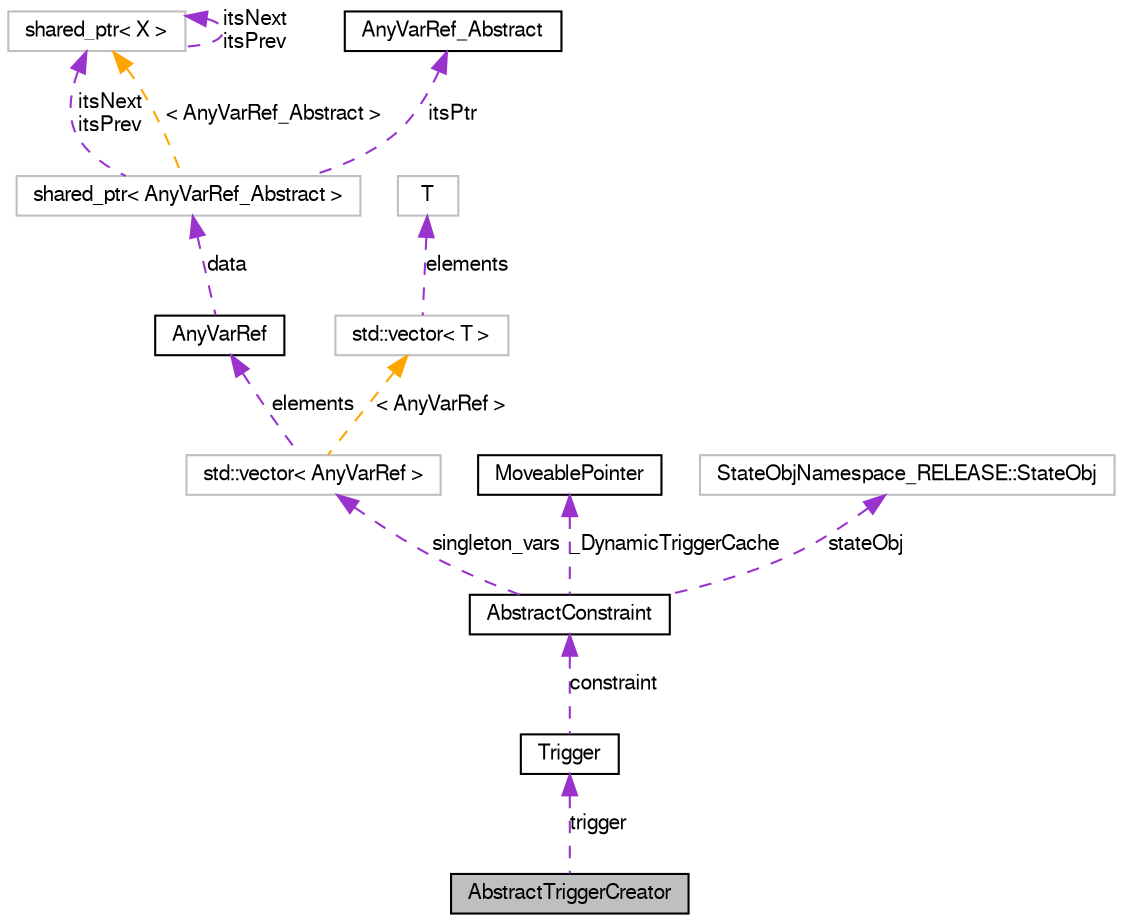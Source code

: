 digraph G
{
  edge [fontname="FreeSans",fontsize="10",labelfontname="FreeSans",labelfontsize="10"];
  node [fontname="FreeSans",fontsize="10",shape=record];
  Node1 [label="AbstractTriggerCreator",height=0.2,width=0.4,color="black", fillcolor="grey75", style="filled" fontcolor="black"];
  Node2 -> Node1 [dir=back,color="darkorchid3",fontsize="10",style="dashed",label="trigger",fontname="FreeSans"];
  Node2 [label="Trigger",height=0.2,width=0.4,color="black", fillcolor="white", style="filled",URL="$class_trigger.html",tooltip="The classes which are used to build the queue."];
  Node3 -> Node2 [dir=back,color="darkorchid3",fontsize="10",style="dashed",label="constraint",fontname="FreeSans"];
  Node3 [label="AbstractConstraint",height=0.2,width=0.4,color="black", fillcolor="white", style="filled",URL="$class_abstract_constraint.html",tooltip="Base type from which all constraints are derived."];
  Node4 -> Node3 [dir=back,color="darkorchid3",fontsize="10",style="dashed",label="singleton_vars",fontname="FreeSans"];
  Node4 [label="std::vector\< AnyVarRef \>",height=0.2,width=0.4,color="grey75", fillcolor="white", style="filled"];
  Node5 -> Node4 [dir=back,color="darkorchid3",fontsize="10",style="dashed",label="elements",fontname="FreeSans"];
  Node5 [label="AnyVarRef",height=0.2,width=0.4,color="black", fillcolor="white", style="filled",URL="$class_any_var_ref.html",tooltip="Provides a method of wrapping any variable type in a general wrapper."];
  Node6 -> Node5 [dir=back,color="darkorchid3",fontsize="10",style="dashed",label="data",fontname="FreeSans"];
  Node6 [label="shared_ptr\< AnyVarRef_Abstract \>",height=0.2,width=0.4,color="grey75", fillcolor="white", style="filled"];
  Node7 -> Node6 [dir=back,color="darkorchid3",fontsize="10",style="dashed",label="itsNext\nitsPrev",fontname="FreeSans"];
  Node7 [label="shared_ptr\< X \>",height=0.2,width=0.4,color="grey75", fillcolor="white", style="filled"];
  Node7 -> Node7 [dir=back,color="darkorchid3",fontsize="10",style="dashed",label="itsNext\nitsPrev",fontname="FreeSans"];
  Node8 -> Node6 [dir=back,color="darkorchid3",fontsize="10",style="dashed",label="itsPtr",fontname="FreeSans"];
  Node8 [label="AnyVarRef_Abstract",height=0.2,width=0.4,color="black", fillcolor="white", style="filled",URL="$struct_any_var_ref___abstract.html",tooltip="Internal type used by AnyVarRef."];
  Node7 -> Node6 [dir=back,color="orange",fontsize="10",style="dashed",label="\< AnyVarRef_Abstract \>",fontname="FreeSans"];
  Node9 -> Node4 [dir=back,color="orange",fontsize="10",style="dashed",label="\< AnyVarRef \>",fontname="FreeSans"];
  Node9 [label="std::vector\< T \>",height=0.2,width=0.4,color="grey75", fillcolor="white", style="filled",tooltip="STL class."];
  Node10 -> Node9 [dir=back,color="darkorchid3",fontsize="10",style="dashed",label="elements",fontname="FreeSans"];
  Node10 [label="T",height=0.2,width=0.4,color="grey75", fillcolor="white", style="filled"];
  Node11 -> Node3 [dir=back,color="darkorchid3",fontsize="10",style="dashed",label="_DynamicTriggerCache",fontname="FreeSans"];
  Node11 [label="MoveablePointer",height=0.2,width=0.4,color="black", fillcolor="white", style="filled",URL="$class_moveable_pointer.html",tooltip="Class which represents a moveable pointer."];
  Node12 -> Node3 [dir=back,color="darkorchid3",fontsize="10",style="dashed",label="stateObj",fontname="FreeSans"];
  Node12 [label="StateObjNamespace_RELEASE::StateObj",height=0.2,width=0.4,color="grey75", fillcolor="white", style="filled"];
}

